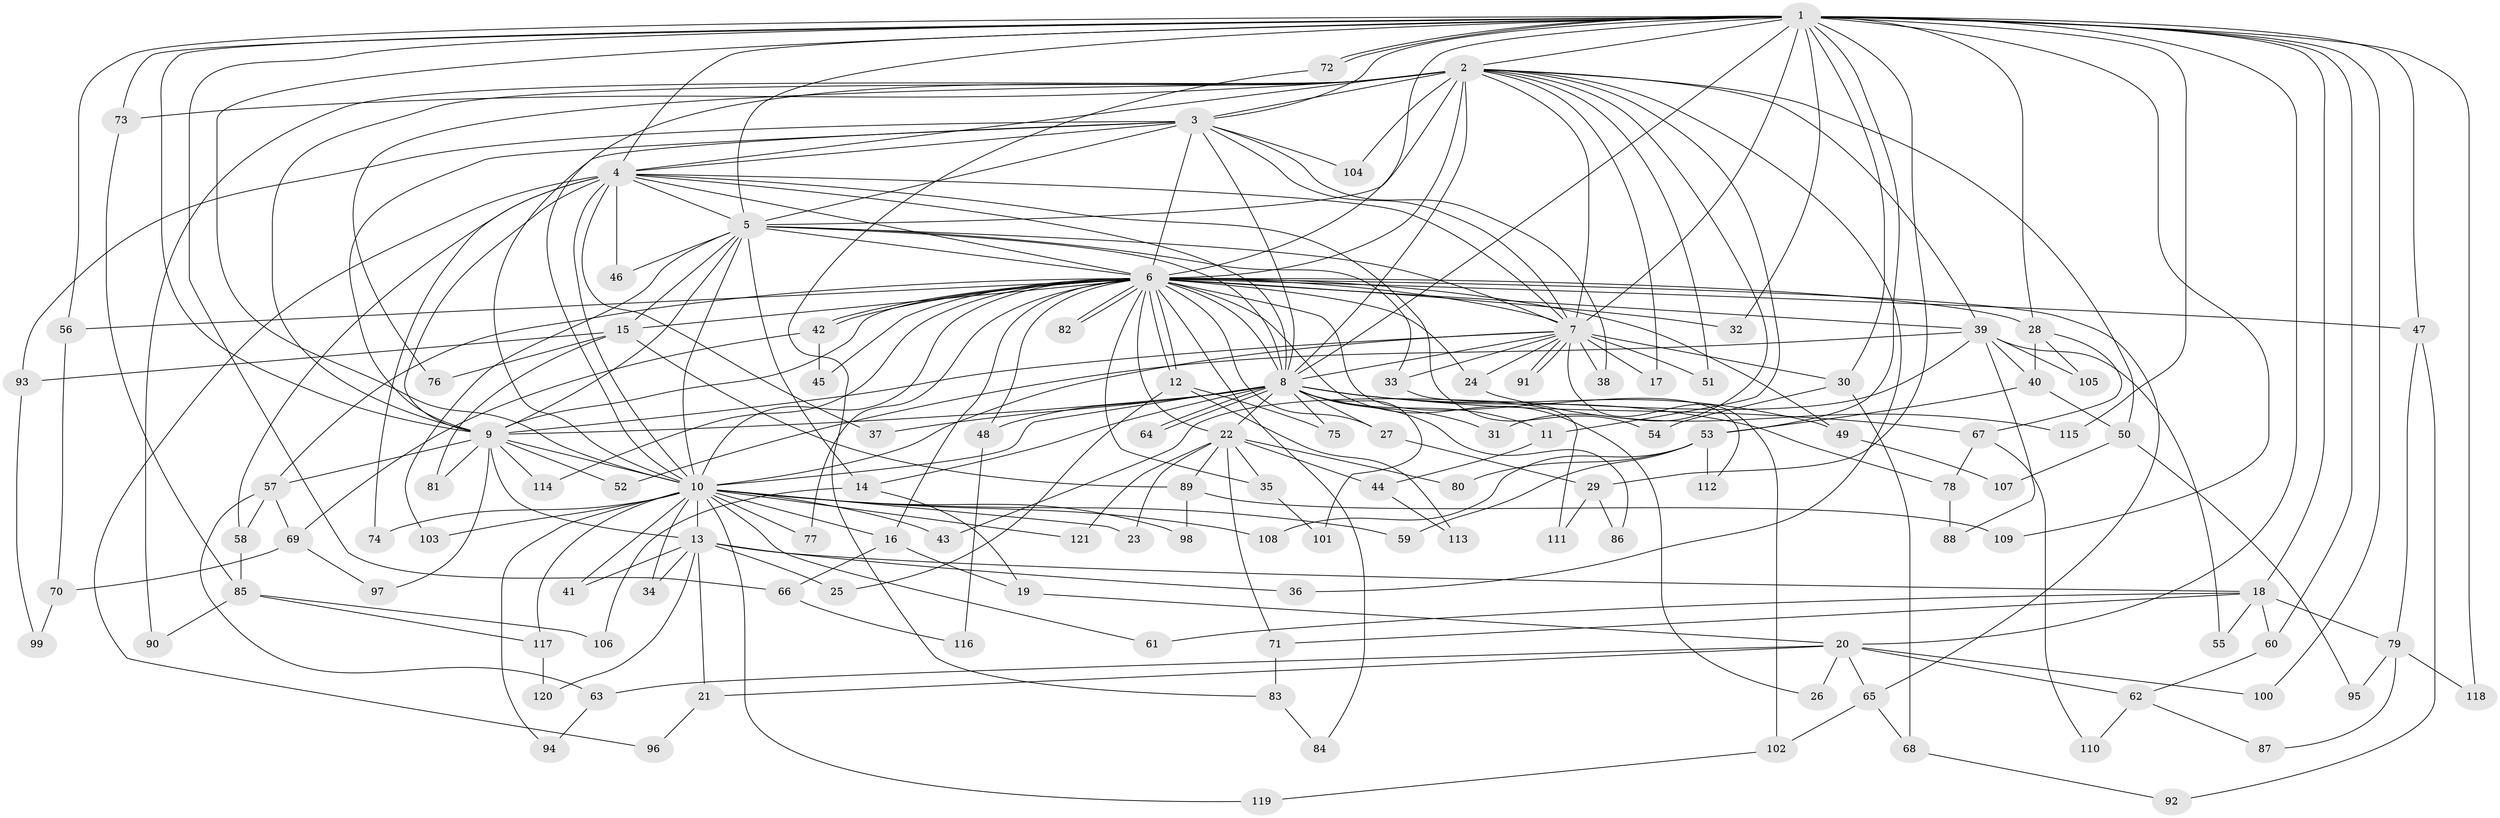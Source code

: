 // Generated by graph-tools (version 1.1) at 2025/46/03/09/25 04:46:37]
// undirected, 121 vertices, 267 edges
graph export_dot {
graph [start="1"]
  node [color=gray90,style=filled];
  1;
  2;
  3;
  4;
  5;
  6;
  7;
  8;
  9;
  10;
  11;
  12;
  13;
  14;
  15;
  16;
  17;
  18;
  19;
  20;
  21;
  22;
  23;
  24;
  25;
  26;
  27;
  28;
  29;
  30;
  31;
  32;
  33;
  34;
  35;
  36;
  37;
  38;
  39;
  40;
  41;
  42;
  43;
  44;
  45;
  46;
  47;
  48;
  49;
  50;
  51;
  52;
  53;
  54;
  55;
  56;
  57;
  58;
  59;
  60;
  61;
  62;
  63;
  64;
  65;
  66;
  67;
  68;
  69;
  70;
  71;
  72;
  73;
  74;
  75;
  76;
  77;
  78;
  79;
  80;
  81;
  82;
  83;
  84;
  85;
  86;
  87;
  88;
  89;
  90;
  91;
  92;
  93;
  94;
  95;
  96;
  97;
  98;
  99;
  100;
  101;
  102;
  103;
  104;
  105;
  106;
  107;
  108;
  109;
  110;
  111;
  112;
  113;
  114;
  115;
  116;
  117;
  118;
  119;
  120;
  121;
  1 -- 2;
  1 -- 3;
  1 -- 4;
  1 -- 5;
  1 -- 6;
  1 -- 7;
  1 -- 8;
  1 -- 9;
  1 -- 10;
  1 -- 18;
  1 -- 20;
  1 -- 28;
  1 -- 29;
  1 -- 30;
  1 -- 32;
  1 -- 47;
  1 -- 53;
  1 -- 56;
  1 -- 60;
  1 -- 66;
  1 -- 72;
  1 -- 72;
  1 -- 73;
  1 -- 100;
  1 -- 109;
  1 -- 115;
  1 -- 118;
  2 -- 3;
  2 -- 4;
  2 -- 5;
  2 -- 6;
  2 -- 7;
  2 -- 8;
  2 -- 9;
  2 -- 10;
  2 -- 11;
  2 -- 17;
  2 -- 31;
  2 -- 36;
  2 -- 39;
  2 -- 50;
  2 -- 51;
  2 -- 73;
  2 -- 76;
  2 -- 90;
  2 -- 104;
  3 -- 4;
  3 -- 5;
  3 -- 6;
  3 -- 7;
  3 -- 8;
  3 -- 9;
  3 -- 10;
  3 -- 38;
  3 -- 93;
  3 -- 104;
  4 -- 5;
  4 -- 6;
  4 -- 7;
  4 -- 8;
  4 -- 9;
  4 -- 10;
  4 -- 37;
  4 -- 46;
  4 -- 54;
  4 -- 58;
  4 -- 74;
  4 -- 96;
  5 -- 6;
  5 -- 7;
  5 -- 8;
  5 -- 9;
  5 -- 10;
  5 -- 14;
  5 -- 15;
  5 -- 33;
  5 -- 46;
  5 -- 103;
  6 -- 7;
  6 -- 8;
  6 -- 9;
  6 -- 10;
  6 -- 12;
  6 -- 12;
  6 -- 15;
  6 -- 16;
  6 -- 22;
  6 -- 24;
  6 -- 26;
  6 -- 27;
  6 -- 28;
  6 -- 32;
  6 -- 35;
  6 -- 39;
  6 -- 42;
  6 -- 42;
  6 -- 45;
  6 -- 47;
  6 -- 48;
  6 -- 49;
  6 -- 56;
  6 -- 57;
  6 -- 65;
  6 -- 77;
  6 -- 82;
  6 -- 82;
  6 -- 84;
  6 -- 112;
  6 -- 114;
  7 -- 8;
  7 -- 9;
  7 -- 10;
  7 -- 17;
  7 -- 24;
  7 -- 30;
  7 -- 33;
  7 -- 38;
  7 -- 51;
  7 -- 91;
  7 -- 91;
  7 -- 102;
  8 -- 9;
  8 -- 10;
  8 -- 11;
  8 -- 14;
  8 -- 22;
  8 -- 27;
  8 -- 31;
  8 -- 37;
  8 -- 48;
  8 -- 49;
  8 -- 64;
  8 -- 64;
  8 -- 67;
  8 -- 75;
  8 -- 78;
  8 -- 86;
  8 -- 101;
  9 -- 10;
  9 -- 13;
  9 -- 52;
  9 -- 57;
  9 -- 81;
  9 -- 97;
  9 -- 114;
  10 -- 13;
  10 -- 16;
  10 -- 23;
  10 -- 34;
  10 -- 41;
  10 -- 43;
  10 -- 59;
  10 -- 61;
  10 -- 74;
  10 -- 77;
  10 -- 94;
  10 -- 98;
  10 -- 103;
  10 -- 108;
  10 -- 117;
  10 -- 119;
  10 -- 121;
  11 -- 44;
  12 -- 25;
  12 -- 75;
  12 -- 113;
  13 -- 18;
  13 -- 21;
  13 -- 25;
  13 -- 34;
  13 -- 36;
  13 -- 41;
  13 -- 120;
  14 -- 19;
  14 -- 106;
  15 -- 76;
  15 -- 81;
  15 -- 89;
  15 -- 93;
  16 -- 19;
  16 -- 66;
  18 -- 55;
  18 -- 60;
  18 -- 61;
  18 -- 71;
  18 -- 79;
  19 -- 20;
  20 -- 21;
  20 -- 26;
  20 -- 62;
  20 -- 63;
  20 -- 65;
  20 -- 100;
  21 -- 96;
  22 -- 23;
  22 -- 35;
  22 -- 44;
  22 -- 71;
  22 -- 80;
  22 -- 89;
  22 -- 121;
  24 -- 115;
  27 -- 29;
  28 -- 40;
  28 -- 67;
  28 -- 105;
  29 -- 86;
  29 -- 111;
  30 -- 54;
  30 -- 68;
  33 -- 111;
  35 -- 101;
  39 -- 40;
  39 -- 43;
  39 -- 52;
  39 -- 55;
  39 -- 88;
  39 -- 105;
  40 -- 50;
  40 -- 53;
  42 -- 45;
  42 -- 69;
  44 -- 113;
  47 -- 79;
  47 -- 92;
  48 -- 116;
  49 -- 107;
  50 -- 95;
  50 -- 107;
  53 -- 59;
  53 -- 80;
  53 -- 108;
  53 -- 112;
  56 -- 70;
  57 -- 58;
  57 -- 63;
  57 -- 69;
  58 -- 85;
  60 -- 62;
  62 -- 87;
  62 -- 110;
  63 -- 94;
  65 -- 68;
  65 -- 102;
  66 -- 116;
  67 -- 78;
  67 -- 110;
  68 -- 92;
  69 -- 70;
  69 -- 97;
  70 -- 99;
  71 -- 83;
  72 -- 83;
  73 -- 85;
  78 -- 88;
  79 -- 87;
  79 -- 95;
  79 -- 118;
  83 -- 84;
  85 -- 90;
  85 -- 106;
  85 -- 117;
  89 -- 98;
  89 -- 109;
  93 -- 99;
  102 -- 119;
  117 -- 120;
}
